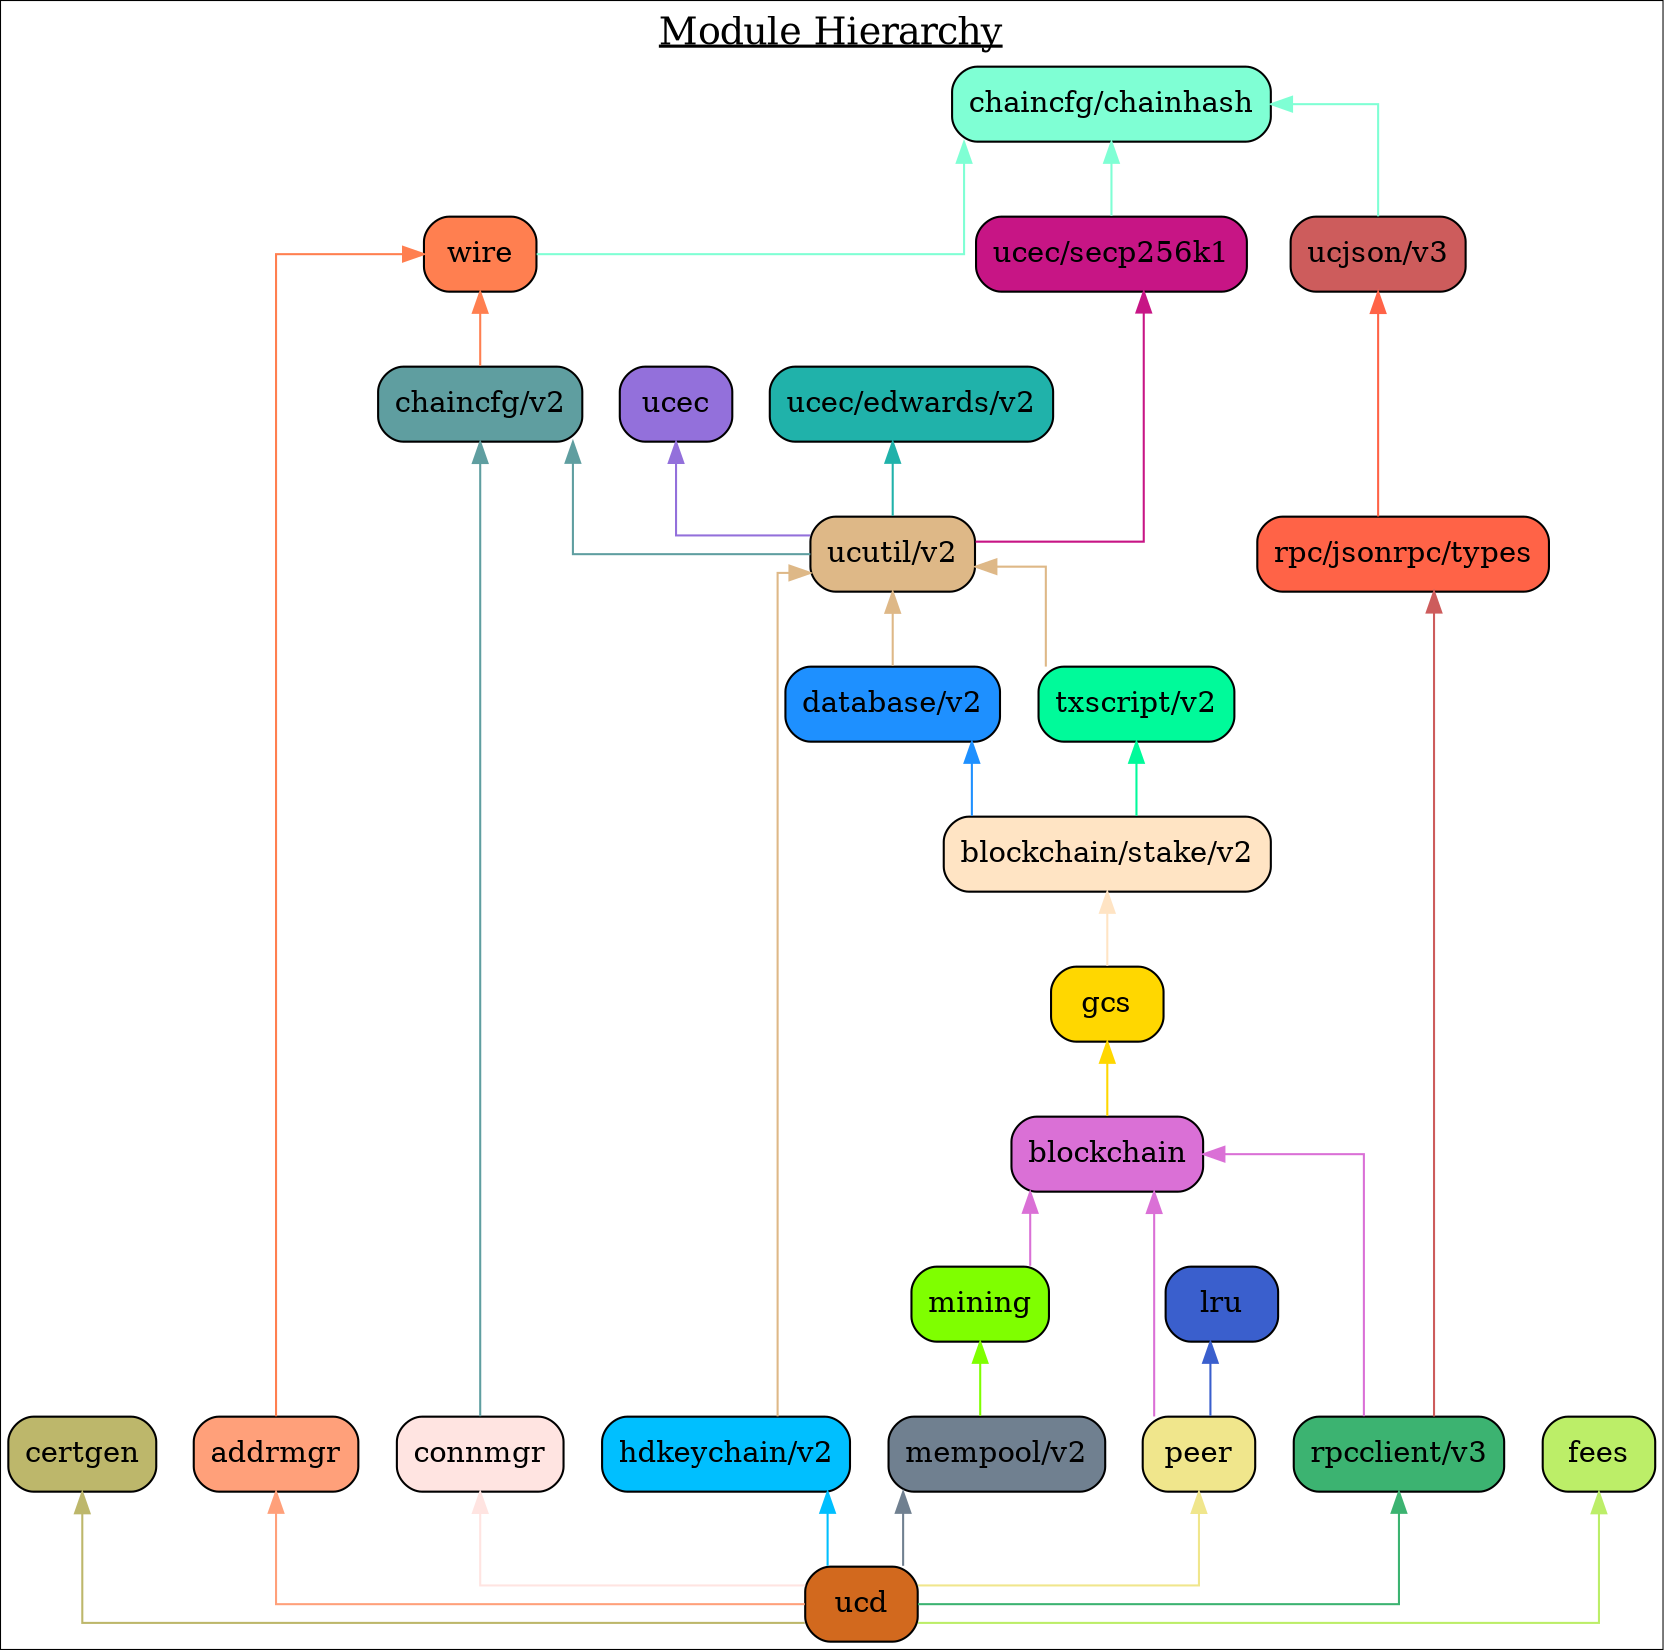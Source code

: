 digraph {
	graph [splines=ortho colorscheme=svg label=<<u>Module Hierarchy</u>> labelloc=t fontsize=18.0]
	node [shape=box style="filled, rounded"]

	certgen [label="certgen" fillcolor=darkkhaki]
	chainhash [label="chaincfg/chainhash" fillcolor=aquamarine]
	ucjson [label="ucjson/v3" fillcolor=indianred]
	types [label="rpc/jsonrpc/types" fillcolor=tomato]
	wire [label="wire" fillcolor=coral]
	addrmgr [label="addrmgr" fillcolor=lightsalmon]
	chaincfg [label="chaincfg/v2" fillcolor=cadetblue]
	connmgr [label="connmgr" fillcolor=mistyrose]
	ucec [label="ucec" fillcolor=mediumpurple]
	edwards [label="ucec/edwards/v2" fillcolor=lightseagreen]
	secp256k1 [label="ucec/secp256k1" fillcolor=mediumvioletred]
	ucutil [label="ucutil/v2" fillcolor=burlywood]
	database [label="database/v2" fillcolor=dodgerblue]
	hdkeychain [label="hdkeychain/v2" fillcolor=deepskyblue]
	txscript [label="txscript/v2" fillcolor=mediumspringgreen]
	stake [label="blockchain/stake/v2" fillcolor=bisque]
	gcs [label="gcs" fillcolor=gold]
	blockchain [label="blockchain" fillcolor=orchid]
	mempool [label="mempool/v2" fillcolor=slategray]
	mining [label="mining" fillcolor=chartreuse]
	lru  [label="lru" fillcolor=royalblue3]
	peer [label="peer" fillcolor=khaki]
	rpcclient [label="rpcclient/v3" fillcolor=mediumseagreen]
	fees [label="fees" fillcolor=darkolivegreen2]
	ucd [label="ucd" fillcolor=chocolate]

	{rank=same connmgr addrmgr hdkeychain peer rpcclient mempool}

	certgen
	chainhash -> ucjson [dir=back color=aquamarine]
	chainhash -> wire [dir=back color=aquamarine]
	wire -> addrmgr [dir=back color=coral]
	wire -> chaincfg [dir=back color=coral]
	chaincfg -> connmgr [dir=back color=cadetblue]
	chainhash -> secp256k1 [dir=back color=aquamarine]
	chaincfg -> ucutil [dir=back color=cadetblue]
	ucec -> ucutil [dir=back color=mediumpurple]
	edwards ->  ucutil [dir=back color=lightseagreen]
	secp256k1 ->  ucutil [dir=back color=mediumvioletred]
	ucutil -> database [dir=back color=burlywood]
	ucutil -> hdkeychain [dir=back color=burlywood]
	ucutil -> txscript [dir=back color=burlywood]
	database ->  stake [dir=back color=dodgerblue]
	txscript -> stake [dir=back color=mediumspringgreen]
	stake -> gcs [dir=back color=bisque]
	gcs -> blockchain [dir=back color=gold]
	blockchain -> mining [dir=back color=orchid]
	mining -> mempool [dir=back color=chartreuse]
	lru -> peer [dir=back color=royalblue3]
	blockchain -> peer [dir=back color=orchid]
	blockchain -> rpcclient [dir=back color=orchid]
	ucjson -> types [dir=back color=tomato]
	types -> rpcclient [dir=back color=indianred]

	fees -> ucd [dir=back color=darkolivegreen2]
	mempool -> ucd [dir=back color=slategray]
	certgen -> ucd [dir=back color=darkkhaki]
	addrmgr -> ucd [dir=back color=lightsalmon]
	hdkeychain -> ucd [dir=back color=deepskyblue]
	connmgr -> ucd [dir=back color=mistyrose]
	rpcclient -> ucd [dir=back color=mediumseagreen]
	peer -> ucd [dir=back color=khaki]
}
